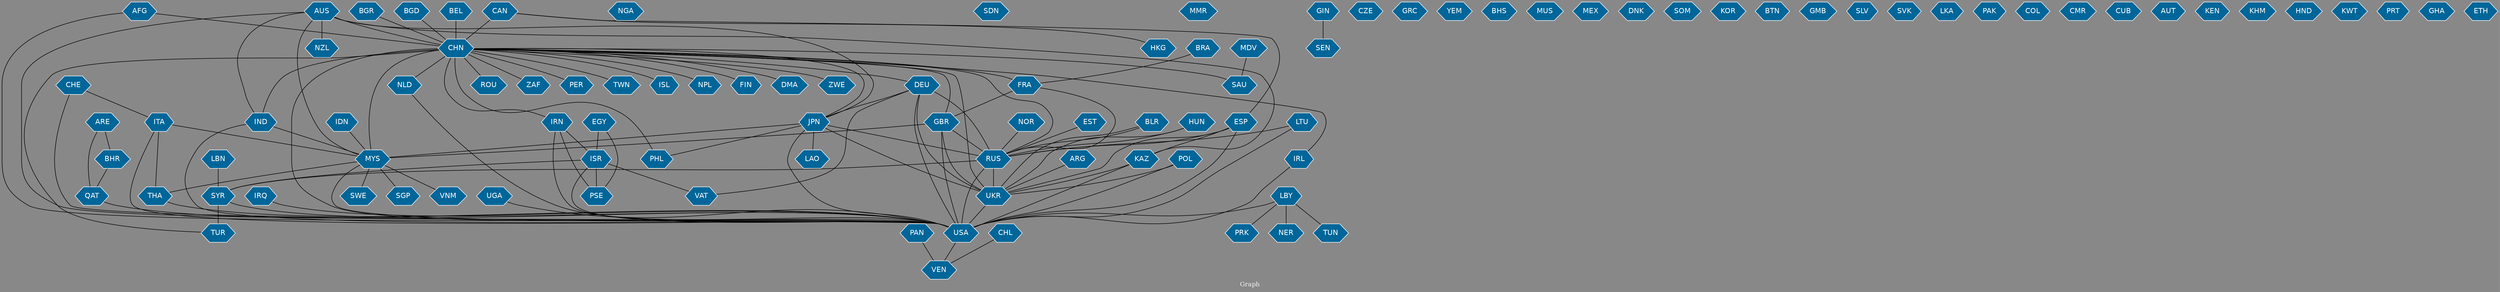 // Countries together in item graph
graph {
	graph [bgcolor="#888888" fontcolor=white fontsize=12 label="Graph" outputorder=edgesfirst overlap=prism]
	node [color=white fillcolor="#006699" fontcolor=white fontname=Helvetica shape=hexagon style=filled]
	edge [arrowhead=open color=black fontcolor=white fontname=Courier fontsize=12]
		CAN [label=CAN]
		UKR [label=UKR]
		USA [label=USA]
		CHN [label=CHN]
		NGA [label=NGA]
		NLD [label=NLD]
		JPN [label=JPN]
		AFG [label=AFG]
		DEU [label=DEU]
		SDN [label=SDN]
		MMR [label=MMR]
		FRA [label=FRA]
		SWE [label=SWE]
		LAO [label=LAO]
		SYR [label=SYR]
		MYS [label=MYS]
		GBR [label=GBR]
		TUR [label=TUR]
		EGY [label=EGY]
		RUS [label=RUS]
		GIN [label=GIN]
		BEL [label=BEL]
		LBY [label=LBY]
		ROU [label=ROU]
		TUN [label=TUN]
		NZL [label=NZL]
		THA [label=THA]
		ISR [label=ISR]
		PHL [label=PHL]
		IND [label=IND]
		AUS [label=AUS]
		ZAF [label=ZAF]
		IRL [label=IRL]
		BGR [label=BGR]
		PER [label=PER]
		SGP [label=SGP]
		IRQ [label=IRQ]
		BRA [label=BRA]
		CZE [label=CZE]
		VEN [label=VEN]
		VAT [label=VAT]
		VNM [label=VNM]
		GRC [label=GRC]
		YEM [label=YEM]
		QAT [label=QAT]
		BHR [label=BHR]
		ARE [label=ARE]
		BHS [label=BHS]
		ESP [label=ESP]
		HKG [label=HKG]
		EST [label=EST]
		MDV [label=MDV]
		SAU [label=SAU]
		IDN [label=IDN]
		PSE [label=PSE]
		ITA [label=ITA]
		LTU [label=LTU]
		CHE [label=CHE]
		BLR [label=BLR]
		MUS [label=MUS]
		IRN [label=IRN]
		UGA [label=UGA]
		MEX [label=MEX]
		TWN [label=TWN]
		DNK [label=DNK]
		SOM [label=SOM]
		KOR [label=KOR]
		BTN [label=BTN]
		CHL [label=CHL]
		GMB [label=GMB]
		ARG [label=ARG]
		ISL [label=ISL]
		SLV [label=SLV]
		SEN [label=SEN]
		KAZ [label=KAZ]
		POL [label=POL]
		LBN [label=LBN]
		PRK [label=PRK]
		SVK [label=SVK]
		LKA [label=LKA]
		PAN [label=PAN]
		NER [label=NER]
		PAK [label=PAK]
		COL [label=COL]
		NPL [label=NPL]
		FIN [label=FIN]
		CMR [label=CMR]
		CUB [label=CUB]
		NOR [label=NOR]
		AUT [label=AUT]
		KEN [label=KEN]
		DMA [label=DMA]
		HUN [label=HUN]
		KHM [label=KHM]
		ZWE [label=ZWE]
		HND [label=HND]
		BGD [label=BGD]
		KWT [label=KWT]
		PRT [label=PRT]
		GHA [label=GHA]
		ETH [label=ETH]
			ESP -- UKR [weight=1]
			IDN -- MYS [weight=2]
			SYR -- TUR [weight=2]
			AUS -- NZL [weight=1]
			LTU -- RUS [weight=1]
			DEU -- JPN [weight=1]
			THA -- USA [weight=1]
			CHN -- NPL [weight=1]
			BHR -- QAT [weight=1]
			CHN -- SAU [weight=1]
			LBY -- TUN [weight=1]
			MYS -- USA [weight=3]
			CHE -- ITA [weight=1]
			IND -- MYS [weight=9]
			AFG -- USA [weight=2]
			CHN -- FIN [weight=1]
			LTU -- USA [weight=1]
			CHE -- USA [weight=2]
			JPN -- PHL [weight=1]
			CHN -- DEU [weight=24]
			AUS -- JPN [weight=1]
			KAZ -- UKR [weight=1]
			IRN -- ISR [weight=5]
			LBY -- USA [weight=1]
			CHN -- ZAF [weight=1]
			EST -- RUS [weight=2]
			MYS -- VNM [weight=1]
			GIN -- SEN [weight=1]
			CHN -- ISL [weight=2]
			ESP -- USA [weight=1]
			CHN -- ROU [weight=1]
			MYS -- THA [weight=2]
			DEU -- RUS [weight=7]
			JPN -- USA [weight=9]
			BGD -- CHN [weight=2]
			CHN -- USA [weight=42]
			AUS -- USA [weight=2]
			QAT -- USA [weight=1]
			EGY -- PSE [weight=2]
			CHN -- GBR [weight=9]
			NOR -- RUS [weight=1]
			AFG -- CHN [weight=2]
			RUS -- SYR [weight=2]
			EGY -- ISR [weight=1]
			BLR -- RUS [weight=1]
			IND -- USA [weight=4]
			UGA -- USA [weight=1]
			CHN -- IND [weight=7]
			CHN -- TWN [weight=1]
			ISR -- VAT [weight=1]
			LBY -- NER [weight=1]
			CAN -- ESP [weight=1]
			ITA -- THA [weight=1]
			CAN -- CHN [weight=10]
			JPN -- LAO [weight=1]
			BLR -- UKR [weight=1]
			AUS -- KAZ [weight=1]
			KAZ -- USA [weight=1]
			CHN -- JPN [weight=13]
			ITA -- MYS [weight=1]
			LBN -- SYR [weight=1]
			UKR -- USA [weight=55]
			CHN -- TUR [weight=1]
			DEU -- VAT [weight=1]
			CHN -- IRL [weight=1]
			CHN -- FRA [weight=26]
			ISR -- USA [weight=1]
			BEL -- CHN [weight=10]
			MYS -- SWE [weight=1]
			GBR -- RUS [weight=8]
			ARE -- BHR [weight=1]
			IRN -- PSE [weight=1]
			ESP -- RUS [weight=1]
			CHN -- DMA [weight=1]
			POL -- USA [weight=1]
			CHN -- PER [weight=1]
			USA -- VEN [weight=2]
			ISR -- PSE [weight=11]
			ARE -- QAT [weight=1]
			FRA -- GBR [weight=1]
			LBY -- PRK [weight=1]
			BGR -- CHN [weight=1]
			CHL -- VEN [weight=1]
			JPN -- MYS [weight=1]
			NLD -- USA [weight=4]
			CHN -- PHL [weight=2]
			CHN -- UKR [weight=19]
			RUS -- UKR [weight=136]
			ITA -- USA [weight=1]
			FRA -- RUS [weight=3]
			IRN -- USA [weight=2]
			ARG -- UKR [weight=1]
			MDV -- SAU [weight=1]
			HUN -- UKR [weight=1]
			GBR -- USA [weight=2]
			PAN -- VEN [weight=3]
			SYR -- USA [weight=3]
			DEU -- UKR [weight=10]
			BRA -- FRA [weight=1]
			CAN -- HKG [weight=1]
			ISR -- SYR [weight=2]
			CHN -- NLD [weight=13]
			IRQ -- USA [weight=1]
			CHN -- IRN [weight=1]
			AUS -- IND [weight=5]
			HUN -- RUS [weight=1]
			IRL -- USA [weight=1]
			MYS -- SGP [weight=1]
			GBR -- UKR [weight=4]
			CHN -- RUS [weight=4]
			JPN -- UKR [weight=3]
			RUS -- USA [weight=57]
			JPN -- RUS [weight=2]
			DEU -- USA [weight=4]
			CHN -- ZWE [weight=1]
			POL -- UKR [weight=1]
			CHN -- MYS [weight=33]
			AUS -- CHN [weight=11]
			ESP -- KAZ [weight=1]
			GBR -- MYS [weight=3]
			AUS -- MYS [weight=4]
}